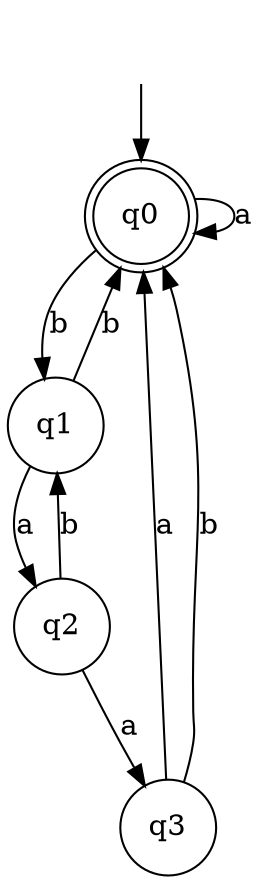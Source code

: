 // DFA
digraph DFA {
	node [shape=circle]
	"" [style=invis]
	q0 [shape=doublecircle]
	"" -> q0
	q0 -> q0 [label=a]
	q0 -> q1 [label=b]
	q1 -> q2 [label=a]
	q1 -> q0 [label=b]
	q2 -> q3 [label=a]
	q2 -> q1 [label=b]
	q3 -> q0 [label=a]
	q3 -> q0 [label=b]
}

